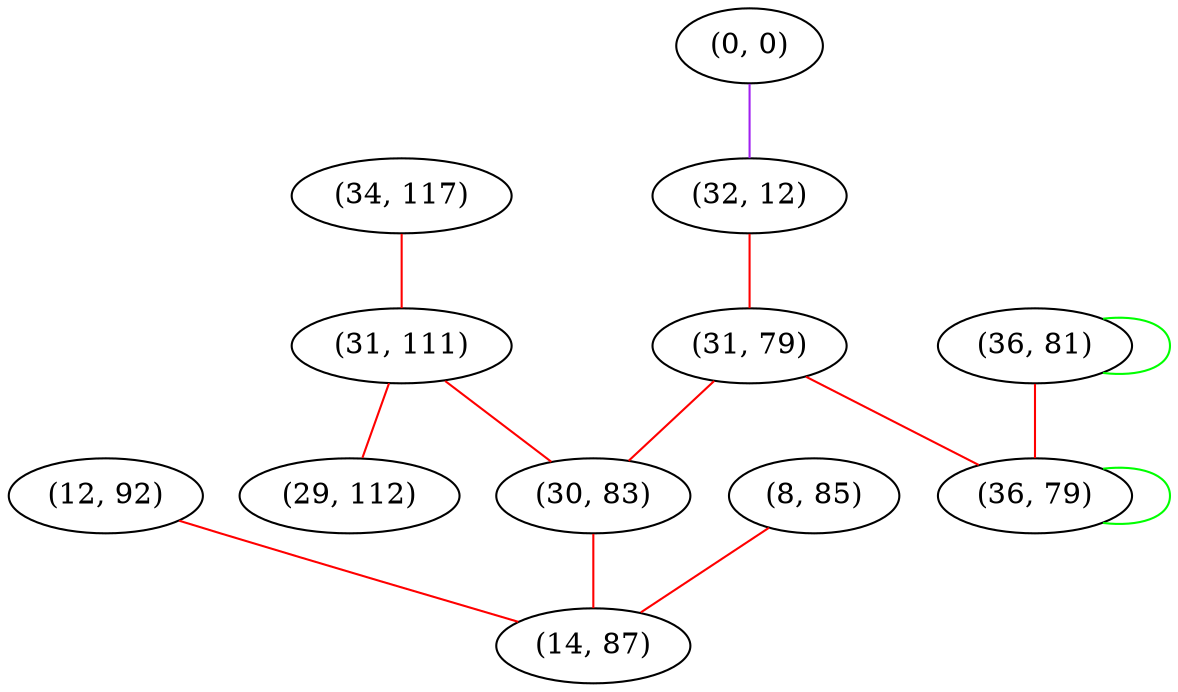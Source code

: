 graph "" {
"(0, 0)";
"(36, 81)";
"(34, 117)";
"(32, 12)";
"(8, 85)";
"(31, 111)";
"(31, 79)";
"(30, 83)";
"(12, 92)";
"(14, 87)";
"(36, 79)";
"(29, 112)";
"(0, 0)" -- "(32, 12)"  [color=purple, key=0, weight=4];
"(36, 81)" -- "(36, 79)"  [color=red, key=0, weight=1];
"(36, 81)" -- "(36, 81)"  [color=green, key=0, weight=2];
"(34, 117)" -- "(31, 111)"  [color=red, key=0, weight=1];
"(32, 12)" -- "(31, 79)"  [color=red, key=0, weight=1];
"(8, 85)" -- "(14, 87)"  [color=red, key=0, weight=1];
"(31, 111)" -- "(30, 83)"  [color=red, key=0, weight=1];
"(31, 111)" -- "(29, 112)"  [color=red, key=0, weight=1];
"(31, 79)" -- "(30, 83)"  [color=red, key=0, weight=1];
"(31, 79)" -- "(36, 79)"  [color=red, key=0, weight=1];
"(30, 83)" -- "(14, 87)"  [color=red, key=0, weight=1];
"(12, 92)" -- "(14, 87)"  [color=red, key=0, weight=1];
"(36, 79)" -- "(36, 79)"  [color=green, key=0, weight=2];
}
